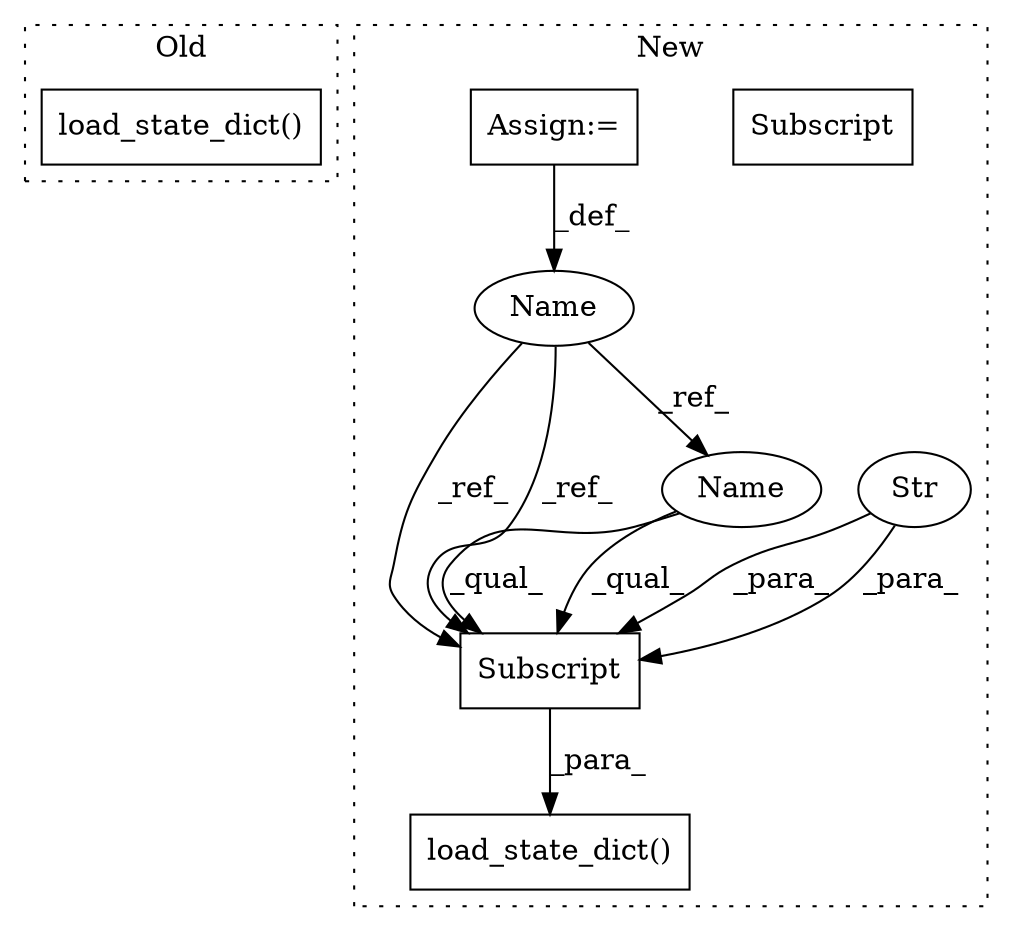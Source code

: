 digraph G {
subgraph cluster0 {
1 [label="load_state_dict()" a="75" s="7794,7868" l="28,1" shape="box"];
label = "Old";
style="dotted";
}
subgraph cluster1 {
2 [label="Subscript" a="63" s="5721,0" l="25,0" shape="box"];
3 [label="Str" a="66" s="5732" l="13" shape="ellipse"];
4 [label="load_state_dict()" a="75" s="5693,5746" l="28,1" shape="box"];
5 [label="Name" a="87" s="5455" l="10" shape="ellipse"];
6 [label="Assign:=" a="68" s="5465" l="3" shape="box"];
7 [label="Subscript" a="63" s="5721,0" l="25,0" shape="box"];
8 [label="Name" a="87" s="5721" l="10" shape="ellipse"];
label = "New";
style="dotted";
}
3 -> 7 [label="_para_"];
3 -> 7 [label="_para_"];
5 -> 7 [label="_ref_"];
5 -> 8 [label="_ref_"];
5 -> 7 [label="_ref_"];
6 -> 5 [label="_def_"];
7 -> 4 [label="_para_"];
8 -> 7 [label="_qual_"];
8 -> 7 [label="_qual_"];
}